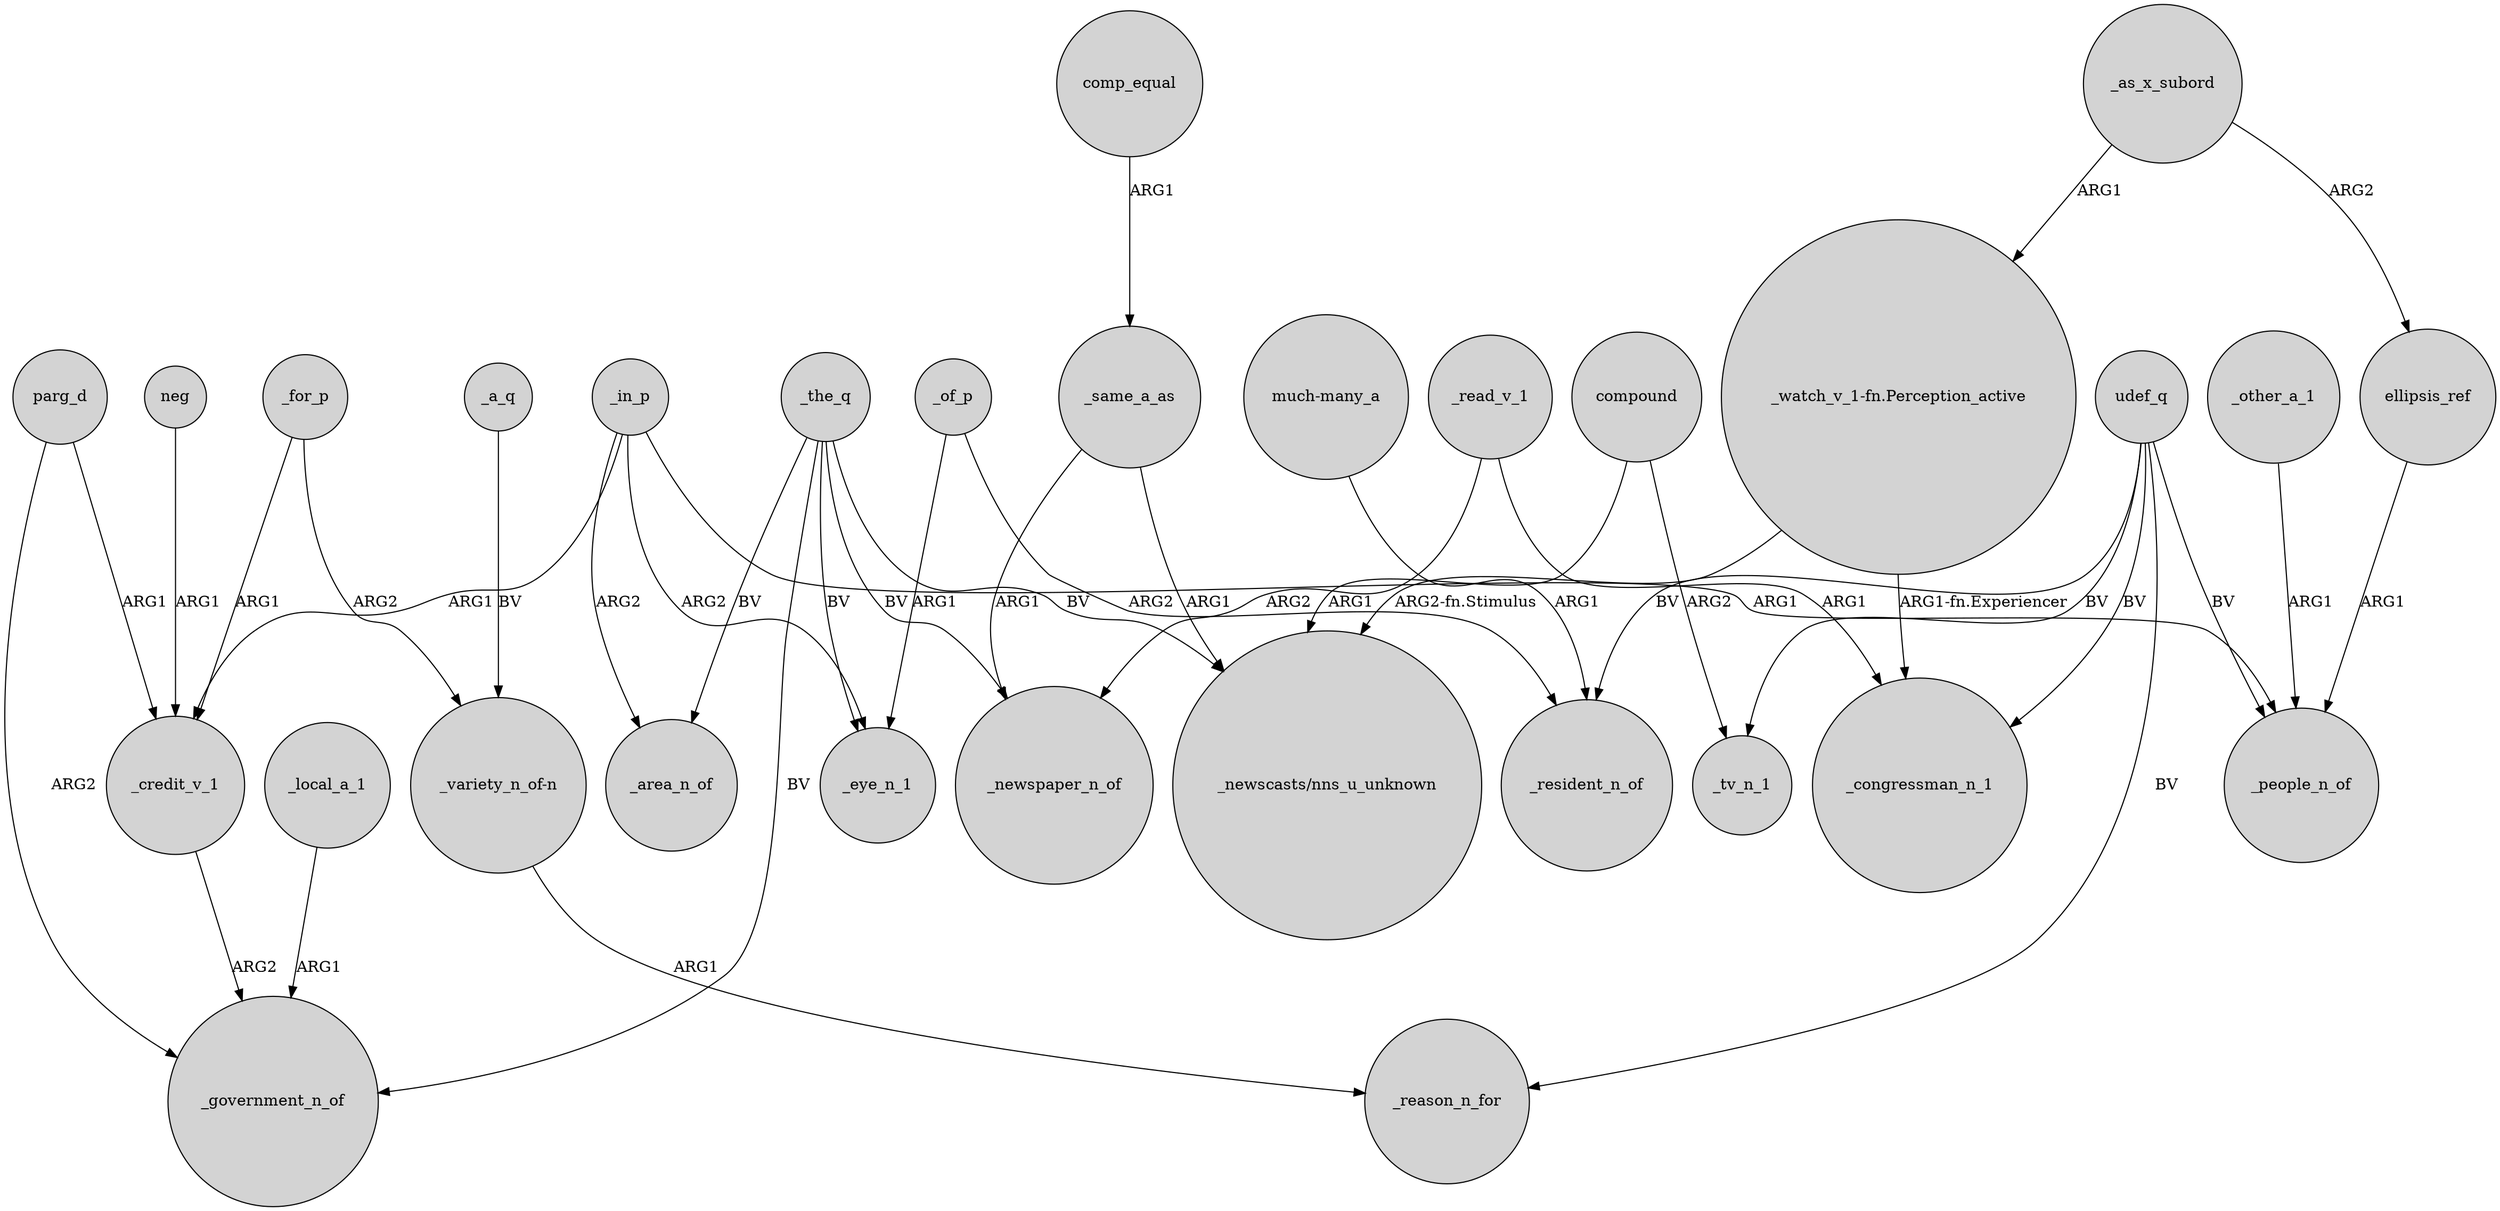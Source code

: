 digraph {
	node [shape=circle style=filled]
	_of_p -> _eye_n_1 [label=ARG1]
	udef_q -> _reason_n_for [label=BV]
	_credit_v_1 -> _government_n_of [label=ARG2]
	_the_q -> _eye_n_1 [label=BV]
	"_watch_v_1-fn.Perception_active" -> _congressman_n_1 [label="ARG1-fn.Experiencer"]
	compound -> _tv_n_1 [label=ARG2]
	udef_q -> _tv_n_1 [label=BV]
	_read_v_1 -> _congressman_n_1 [label=ARG1]
	_for_p -> _credit_v_1 [label=ARG1]
	_other_a_1 -> _people_n_of [label=ARG1]
	_the_q -> "_newscasts/nns_u_unknown" [label=BV]
	compound -> "_newscasts/nns_u_unknown" [label=ARG1]
	"_variety_n_of-n" -> _reason_n_for [label=ARG1]
	_local_a_1 -> _government_n_of [label=ARG1]
	udef_q -> _resident_n_of [label=BV]
	_a_q -> "_variety_n_of-n" [label=BV]
	udef_q -> _people_n_of [label=BV]
	parg_d -> _government_n_of [label=ARG2]
	_in_p -> _eye_n_1 [label=ARG2]
	comp_equal -> _same_a_as [label=ARG1]
	ellipsis_ref -> _people_n_of [label=ARG1]
	_for_p -> "_variety_n_of-n" [label=ARG2]
	neg -> _credit_v_1 [label=ARG1]
	_in_p -> _credit_v_1 [label=ARG1]
	_same_a_as -> "_newscasts/nns_u_unknown" [label=ARG1]
	_in_p -> _people_n_of [label=ARG1]
	"_watch_v_1-fn.Perception_active" -> "_newscasts/nns_u_unknown" [label="ARG2-fn.Stimulus"]
	_as_x_subord -> "_watch_v_1-fn.Perception_active" [label=ARG1]
	_the_q -> _area_n_of [label=BV]
	"much-many_a" -> _resident_n_of [label=ARG1]
	_the_q -> _government_n_of [label=BV]
	udef_q -> _congressman_n_1 [label=BV]
	_in_p -> _area_n_of [label=ARG2]
	_as_x_subord -> ellipsis_ref [label=ARG2]
	_the_q -> _newspaper_n_of [label=BV]
	_read_v_1 -> _newspaper_n_of [label=ARG2]
	_same_a_as -> _newspaper_n_of [label=ARG1]
	parg_d -> _credit_v_1 [label=ARG1]
	_of_p -> _resident_n_of [label=ARG2]
}
